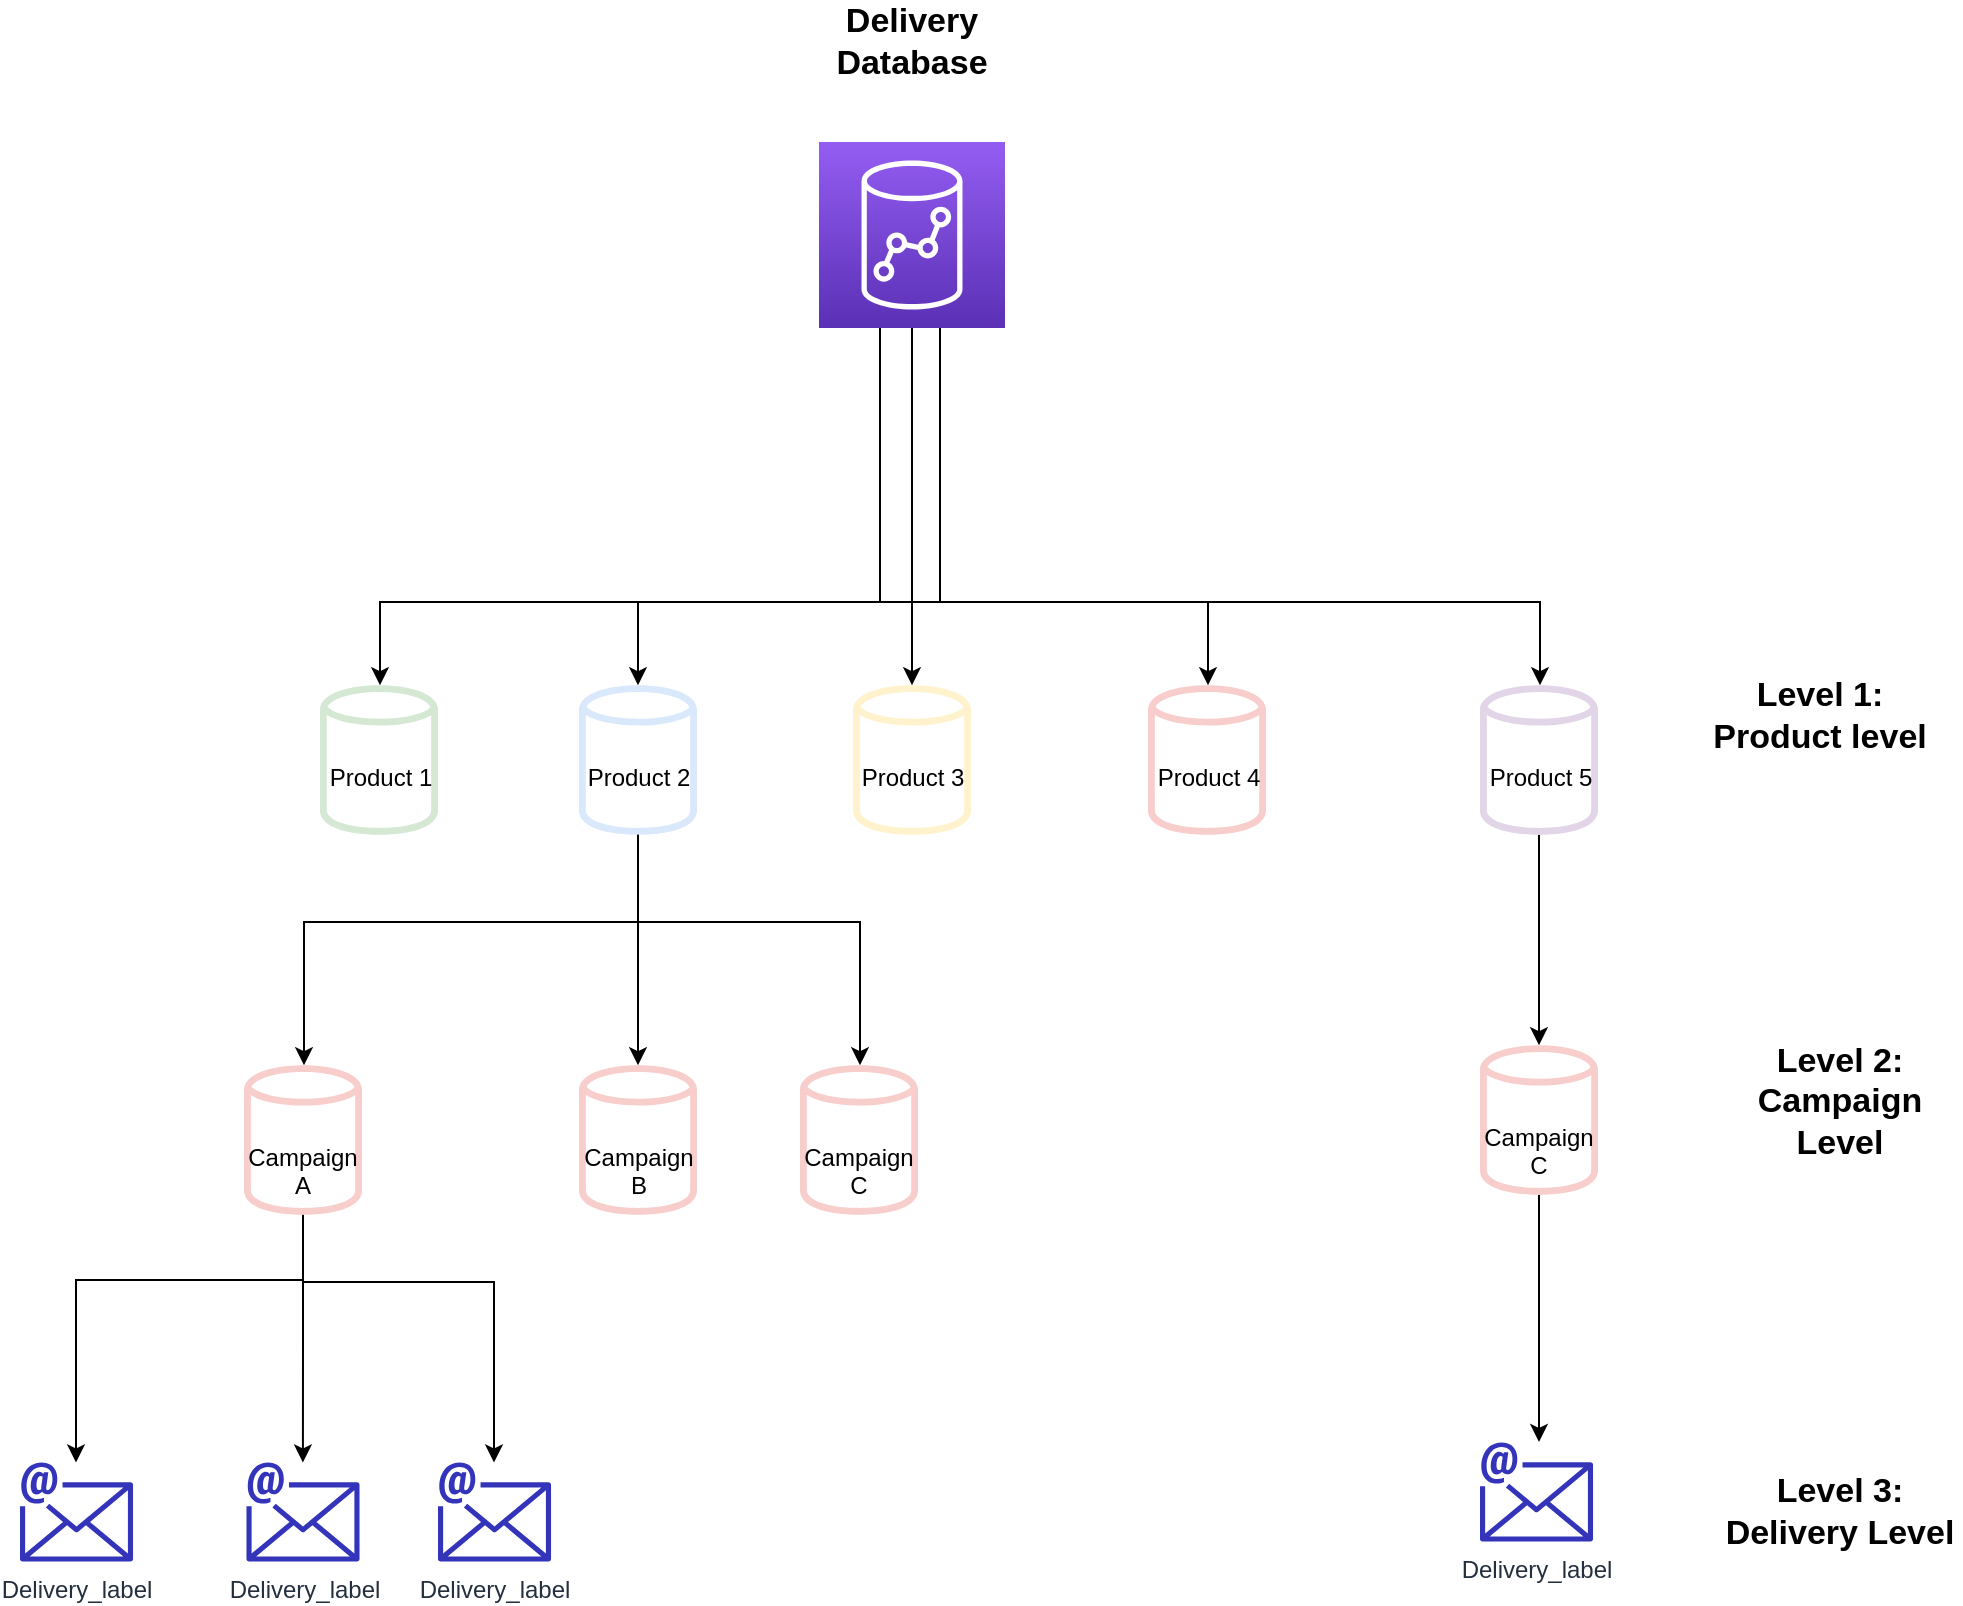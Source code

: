 <mxfile version="14.1.8" type="github">
  <diagram id="Ht1M8jgEwFfnCIfOTk4-" name="Page-1">
    <mxGraphModel dx="1422" dy="1589" grid="1" gridSize="10" guides="1" tooltips="1" connect="1" arrows="1" fold="1" page="1" pageScale="1" pageWidth="1169" pageHeight="827" math="0" shadow="0">
      <root>
        <mxCell id="0" />
        <mxCell id="1" parent="0" />
        <mxCell id="dXRNuTPPtPYlwY6yKUSY-2" style="edgeStyle=orthogonalEdgeStyle;rounded=0;orthogonalLoop=1;jettySize=auto;html=1;" edge="1" parent="1" source="dXRNuTPPtPYlwY6yKUSY-1" target="dXRNuTPPtPYlwY6yKUSY-4">
          <mxGeometry relative="1" as="geometry">
            <mxPoint x="546" y="-470" as="targetPoint" />
            <Array as="points">
              <mxPoint x="546" y="-470" />
              <mxPoint x="409" y="-470" />
            </Array>
          </mxGeometry>
        </mxCell>
        <mxCell id="dXRNuTPPtPYlwY6yKUSY-6" style="edgeStyle=orthogonalEdgeStyle;rounded=0;orthogonalLoop=1;jettySize=auto;html=1;" edge="1" parent="1" source="dXRNuTPPtPYlwY6yKUSY-1" target="dXRNuTPPtPYlwY6yKUSY-5">
          <mxGeometry relative="1" as="geometry">
            <Array as="points">
              <mxPoint x="546" y="-470" />
              <mxPoint x="280" y="-470" />
            </Array>
          </mxGeometry>
        </mxCell>
        <mxCell id="dXRNuTPPtPYlwY6yKUSY-8" style="edgeStyle=orthogonalEdgeStyle;rounded=0;orthogonalLoop=1;jettySize=auto;html=1;" edge="1" parent="1" source="dXRNuTPPtPYlwY6yKUSY-1" target="dXRNuTPPtPYlwY6yKUSY-7">
          <mxGeometry relative="1" as="geometry">
            <Array as="points">
              <mxPoint x="546" y="-570" />
              <mxPoint x="546" y="-570" />
            </Array>
          </mxGeometry>
        </mxCell>
        <mxCell id="dXRNuTPPtPYlwY6yKUSY-10" style="edgeStyle=orthogonalEdgeStyle;rounded=0;orthogonalLoop=1;jettySize=auto;html=1;" edge="1" parent="1" source="dXRNuTPPtPYlwY6yKUSY-1" target="dXRNuTPPtPYlwY6yKUSY-9">
          <mxGeometry relative="1" as="geometry">
            <Array as="points">
              <mxPoint x="530" y="-470" />
              <mxPoint x="694" y="-470" />
            </Array>
          </mxGeometry>
        </mxCell>
        <mxCell id="dXRNuTPPtPYlwY6yKUSY-13" style="edgeStyle=orthogonalEdgeStyle;rounded=0;orthogonalLoop=1;jettySize=auto;html=1;" edge="1" parent="1" source="dXRNuTPPtPYlwY6yKUSY-1" target="dXRNuTPPtPYlwY6yKUSY-11">
          <mxGeometry relative="1" as="geometry">
            <Array as="points">
              <mxPoint x="560" y="-470" />
              <mxPoint x="860" y="-470" />
            </Array>
          </mxGeometry>
        </mxCell>
        <mxCell id="dXRNuTPPtPYlwY6yKUSY-1" value="" style="outlineConnect=0;fontColor=#232F3E;gradientColor=#945DF2;gradientDirection=north;fillColor=#5A30B5;strokeColor=#ffffff;dashed=0;verticalLabelPosition=bottom;verticalAlign=top;align=center;html=1;fontSize=12;fontStyle=0;aspect=fixed;shape=mxgraph.aws4.resourceIcon;resIcon=mxgraph.aws4.redshift;" vertex="1" parent="1">
          <mxGeometry x="499.5" y="-700" width="93" height="93" as="geometry" />
        </mxCell>
        <mxCell id="dXRNuTPPtPYlwY6yKUSY-15" style="edgeStyle=orthogonalEdgeStyle;rounded=0;orthogonalLoop=1;jettySize=auto;html=1;" edge="1" parent="1" source="dXRNuTPPtPYlwY6yKUSY-4" target="dXRNuTPPtPYlwY6yKUSY-14">
          <mxGeometry relative="1" as="geometry">
            <Array as="points">
              <mxPoint x="409" y="-310" />
              <mxPoint x="242" y="-310" />
            </Array>
          </mxGeometry>
        </mxCell>
        <mxCell id="dXRNuTPPtPYlwY6yKUSY-22" style="edgeStyle=orthogonalEdgeStyle;rounded=0;orthogonalLoop=1;jettySize=auto;html=1;" edge="1" parent="1" source="dXRNuTPPtPYlwY6yKUSY-4" target="dXRNuTPPtPYlwY6yKUSY-20">
          <mxGeometry relative="1" as="geometry">
            <Array as="points">
              <mxPoint x="409" y="-310" />
              <mxPoint x="520" y="-310" />
            </Array>
          </mxGeometry>
        </mxCell>
        <mxCell id="dXRNuTPPtPYlwY6yKUSY-4" value="Product 2" style="outlineConnect=0;fillColor=#dae8fc;strokeColor=#6c8ebf;dashed=0;verticalLabelPosition=bottom;verticalAlign=top;align=center;html=1;fontSize=12;fontStyle=0;aspect=fixed;pointerEvents=1;shape=mxgraph.aws4.generic_database;spacingTop=-44;" vertex="1" parent="1">
          <mxGeometry x="379.5" y="-430" width="59" height="78" as="geometry" />
        </mxCell>
        <mxCell id="dXRNuTPPtPYlwY6yKUSY-5" value="Product 1" style="outlineConnect=0;strokeColor=#82b366;dashed=0;verticalLabelPosition=bottom;verticalAlign=top;align=center;html=1;fontSize=12;fontStyle=0;aspect=fixed;pointerEvents=1;shape=mxgraph.aws4.generic_database;fillColor=#d5e8d4;spacingTop=-44;" vertex="1" parent="1">
          <mxGeometry x="250" y="-430" width="59" height="78" as="geometry" />
        </mxCell>
        <mxCell id="dXRNuTPPtPYlwY6yKUSY-7" value="Product 3" style="outlineConnect=0;fillColor=#fff2cc;strokeColor=#d6b656;dashed=0;verticalLabelPosition=bottom;verticalAlign=top;align=center;html=1;fontSize=12;fontStyle=0;aspect=fixed;pointerEvents=1;shape=mxgraph.aws4.generic_database;spacingTop=-44;" vertex="1" parent="1">
          <mxGeometry x="516.5" y="-430" width="59" height="78" as="geometry" />
        </mxCell>
        <mxCell id="dXRNuTPPtPYlwY6yKUSY-9" value="Product 4" style="outlineConnect=0;fillColor=#f8cecc;strokeColor=#b85450;dashed=0;verticalLabelPosition=bottom;verticalAlign=top;align=center;html=1;fontSize=12;fontStyle=0;aspect=fixed;pointerEvents=1;shape=mxgraph.aws4.generic_database;spacingTop=-44;" vertex="1" parent="1">
          <mxGeometry x="664" y="-430" width="59" height="78" as="geometry" />
        </mxCell>
        <mxCell id="dXRNuTPPtPYlwY6yKUSY-33" style="edgeStyle=orthogonalEdgeStyle;rounded=0;orthogonalLoop=1;jettySize=auto;html=1;" edge="1" parent="1" source="dXRNuTPPtPYlwY6yKUSY-11" target="dXRNuTPPtPYlwY6yKUSY-32">
          <mxGeometry relative="1" as="geometry" />
        </mxCell>
        <mxCell id="dXRNuTPPtPYlwY6yKUSY-11" value="Product 5" style="outlineConnect=0;fillColor=#e1d5e7;strokeColor=#9673a6;dashed=0;verticalLabelPosition=bottom;verticalAlign=top;align=center;html=1;fontSize=12;fontStyle=0;aspect=fixed;pointerEvents=1;shape=mxgraph.aws4.generic_database;spacingTop=-44;" vertex="1" parent="1">
          <mxGeometry x="830" y="-430" width="59" height="78" as="geometry" />
        </mxCell>
        <mxCell id="dXRNuTPPtPYlwY6yKUSY-17" value="" style="edgeStyle=orthogonalEdgeStyle;rounded=0;orthogonalLoop=1;jettySize=auto;html=1;" edge="1" parent="1" source="dXRNuTPPtPYlwY6yKUSY-14" target="dXRNuTPPtPYlwY6yKUSY-26">
          <mxGeometry relative="1" as="geometry">
            <mxPoint x="312" y="80" as="targetPoint" />
            <Array as="points">
              <mxPoint x="242" y="-131" />
              <mxPoint x="128" y="-131" />
            </Array>
          </mxGeometry>
        </mxCell>
        <mxCell id="dXRNuTPPtPYlwY6yKUSY-28" style="edgeStyle=orthogonalEdgeStyle;rounded=0;orthogonalLoop=1;jettySize=auto;html=1;" edge="1" parent="1" source="dXRNuTPPtPYlwY6yKUSY-14" target="dXRNuTPPtPYlwY6yKUSY-27">
          <mxGeometry relative="1" as="geometry" />
        </mxCell>
        <mxCell id="dXRNuTPPtPYlwY6yKUSY-31" style="edgeStyle=orthogonalEdgeStyle;rounded=0;orthogonalLoop=1;jettySize=auto;html=1;" edge="1" parent="1" source="dXRNuTPPtPYlwY6yKUSY-14" target="dXRNuTPPtPYlwY6yKUSY-30">
          <mxGeometry relative="1" as="geometry">
            <Array as="points">
              <mxPoint x="242" y="-130" />
              <mxPoint x="337" y="-130" />
            </Array>
          </mxGeometry>
        </mxCell>
        <mxCell id="dXRNuTPPtPYlwY6yKUSY-14" value="Campaign A" style="outlineConnect=0;strokeColor=#b85450;dashed=1;verticalLabelPosition=bottom;verticalAlign=top;align=center;html=1;fontSize=12;fontStyle=0;aspect=fixed;pointerEvents=1;shape=mxgraph.aws4.generic_database;fillColor=#F8CECC;whiteSpace=wrap;spacingTop=-44;" vertex="1" parent="1">
          <mxGeometry x="212" y="-240" width="59" height="78" as="geometry" />
        </mxCell>
        <mxCell id="dXRNuTPPtPYlwY6yKUSY-20" value="Campaign C" style="outlineConnect=0;strokeColor=#b85450;dashed=1;verticalLabelPosition=bottom;verticalAlign=top;align=center;html=1;fontSize=12;fontStyle=0;aspect=fixed;pointerEvents=1;shape=mxgraph.aws4.generic_database;fillColor=#F8CECC;whiteSpace=wrap;spacingTop=-44;" vertex="1" parent="1">
          <mxGeometry x="490" y="-240" width="59" height="78" as="geometry" />
        </mxCell>
        <mxCell id="dXRNuTPPtPYlwY6yKUSY-26" value="Delivery_label" style="outlineConnect=0;fontColor=#232F3E;gradientColor=none;fillColor=#3334B9;strokeColor=none;dashed=0;verticalLabelPosition=bottom;verticalAlign=top;align=center;html=1;fontSize=12;fontStyle=0;aspect=fixed;pointerEvents=1;shape=mxgraph.aws4.email;" vertex="1" parent="1">
          <mxGeometry x="100" y="-40" width="56.52" height="50" as="geometry" />
        </mxCell>
        <mxCell id="dXRNuTPPtPYlwY6yKUSY-27" value="Delivery_label" style="outlineConnect=0;fontColor=#232F3E;gradientColor=none;fillColor=#3334B9;strokeColor=none;dashed=0;verticalLabelPosition=bottom;verticalAlign=top;align=center;html=1;fontSize=12;fontStyle=0;aspect=fixed;pointerEvents=1;shape=mxgraph.aws4.email;" vertex="1" parent="1">
          <mxGeometry x="213.24" y="-40" width="56.52" height="50" as="geometry" />
        </mxCell>
        <mxCell id="dXRNuTPPtPYlwY6yKUSY-19" value="Campaign B" style="outlineConnect=0;strokeColor=#b85450;dashed=1;verticalLabelPosition=bottom;verticalAlign=top;align=center;html=1;fontSize=12;fontStyle=0;aspect=fixed;pointerEvents=1;shape=mxgraph.aws4.generic_database;fillColor=#F8CECC;whiteSpace=wrap;spacingTop=-44;" vertex="1" parent="1">
          <mxGeometry x="379.5" y="-240" width="59" height="78" as="geometry" />
        </mxCell>
        <mxCell id="dXRNuTPPtPYlwY6yKUSY-29" style="edgeStyle=orthogonalEdgeStyle;rounded=0;orthogonalLoop=1;jettySize=auto;html=1;" edge="1" parent="1" source="dXRNuTPPtPYlwY6yKUSY-4" target="dXRNuTPPtPYlwY6yKUSY-19">
          <mxGeometry relative="1" as="geometry">
            <mxPoint x="409" y="-170" as="targetPoint" />
            <mxPoint x="409" y="-352.13" as="sourcePoint" />
          </mxGeometry>
        </mxCell>
        <mxCell id="dXRNuTPPtPYlwY6yKUSY-30" value="Delivery_label" style="outlineConnect=0;fontColor=#232F3E;gradientColor=none;fillColor=#3334B9;strokeColor=none;dashed=0;verticalLabelPosition=bottom;verticalAlign=top;align=center;html=1;fontSize=12;fontStyle=0;aspect=fixed;pointerEvents=1;shape=mxgraph.aws4.email;" vertex="1" parent="1">
          <mxGeometry x="309" y="-40" width="56.52" height="50" as="geometry" />
        </mxCell>
        <mxCell id="dXRNuTPPtPYlwY6yKUSY-34" style="edgeStyle=orthogonalEdgeStyle;rounded=0;orthogonalLoop=1;jettySize=auto;html=1;" edge="1" parent="1" source="dXRNuTPPtPYlwY6yKUSY-32">
          <mxGeometry relative="1" as="geometry">
            <mxPoint x="859.5" y="-50" as="targetPoint" />
          </mxGeometry>
        </mxCell>
        <mxCell id="dXRNuTPPtPYlwY6yKUSY-32" value="Campaign C" style="outlineConnect=0;strokeColor=#b85450;dashed=1;verticalLabelPosition=bottom;verticalAlign=top;align=center;html=1;fontSize=12;fontStyle=0;aspect=fixed;pointerEvents=1;shape=mxgraph.aws4.generic_database;fillColor=#F8CECC;whiteSpace=wrap;spacingTop=-44;" vertex="1" parent="1">
          <mxGeometry x="830" y="-250" width="59" height="78" as="geometry" />
        </mxCell>
        <mxCell id="dXRNuTPPtPYlwY6yKUSY-35" value="Delivery_label" style="outlineConnect=0;fontColor=#232F3E;gradientColor=none;fillColor=#3334B9;strokeColor=none;dashed=0;verticalLabelPosition=bottom;verticalAlign=top;align=center;html=1;fontSize=12;fontStyle=0;aspect=fixed;pointerEvents=1;shape=mxgraph.aws4.email;" vertex="1" parent="1">
          <mxGeometry x="830" y="-50" width="56.52" height="50" as="geometry" />
        </mxCell>
        <mxCell id="dXRNuTPPtPYlwY6yKUSY-36" value="&lt;b&gt;&lt;font style=&quot;font-size: 17px&quot;&gt;Delivery Database&lt;/font&gt;&lt;/b&gt;" style="text;html=1;strokeColor=none;fillColor=none;align=center;verticalAlign=middle;whiteSpace=wrap;rounded=0;dashed=1;" vertex="1" parent="1">
          <mxGeometry x="526" y="-760" width="40" height="20" as="geometry" />
        </mxCell>
        <mxCell id="dXRNuTPPtPYlwY6yKUSY-39" value="&lt;b&gt;&lt;font style=&quot;font-size: 17px&quot;&gt;Level 1: Product level&lt;/font&gt;&lt;/b&gt;" style="text;html=1;strokeColor=none;fillColor=none;align=center;verticalAlign=middle;whiteSpace=wrap;rounded=0;dashed=1;" vertex="1" parent="1">
          <mxGeometry x="940" y="-423" width="120" height="20" as="geometry" />
        </mxCell>
        <mxCell id="dXRNuTPPtPYlwY6yKUSY-40" value="&lt;b&gt;&lt;font style=&quot;font-size: 17px&quot;&gt;Level 2: Campaign Level&lt;/font&gt;&lt;/b&gt;" style="text;html=1;strokeColor=none;fillColor=none;align=center;verticalAlign=middle;whiteSpace=wrap;rounded=0;dashed=1;" vertex="1" parent="1">
          <mxGeometry x="950" y="-230" width="120" height="20" as="geometry" />
        </mxCell>
        <mxCell id="dXRNuTPPtPYlwY6yKUSY-41" value="&lt;b&gt;&lt;font style=&quot;font-size: 17px&quot;&gt;Level 3: Delivery Level&lt;/font&gt;&lt;/b&gt;" style="text;html=1;strokeColor=none;fillColor=none;align=center;verticalAlign=middle;whiteSpace=wrap;rounded=0;dashed=1;" vertex="1" parent="1">
          <mxGeometry x="950" y="-25" width="120" height="20" as="geometry" />
        </mxCell>
      </root>
    </mxGraphModel>
  </diagram>
</mxfile>
